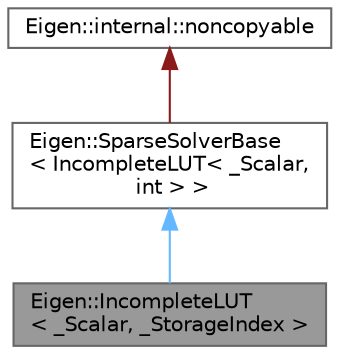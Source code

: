 digraph "Eigen::IncompleteLUT&lt; _Scalar, _StorageIndex &gt;"
{
 // LATEX_PDF_SIZE
  bgcolor="transparent";
  edge [fontname=Helvetica,fontsize=10,labelfontname=Helvetica,labelfontsize=10];
  node [fontname=Helvetica,fontsize=10,shape=box,height=0.2,width=0.4];
  Node1 [id="Node000001",label="Eigen::IncompleteLUT\l\< _Scalar, _StorageIndex \>",height=0.2,width=0.4,color="gray40", fillcolor="grey60", style="filled", fontcolor="black",tooltip="Incomplete LU factorization with dual-threshold strategy"];
  Node2 -> Node1 [id="edge3_Node000001_Node000002",dir="back",color="steelblue1",style="solid",tooltip=" "];
  Node2 [id="Node000002",label="Eigen::SparseSolverBase\l\< IncompleteLUT\< _Scalar,\l int \> \>",height=0.2,width=0.4,color="gray40", fillcolor="white", style="filled",URL="$class_eigen_1_1_sparse_solver_base.html",tooltip=" "];
  Node3 -> Node2 [id="edge4_Node000002_Node000003",dir="back",color="firebrick4",style="solid",tooltip=" "];
  Node3 [id="Node000003",label="Eigen::internal::noncopyable",height=0.2,width=0.4,color="gray40", fillcolor="white", style="filled",URL="$class_eigen_1_1internal_1_1noncopyable.html",tooltip=" "];
}
